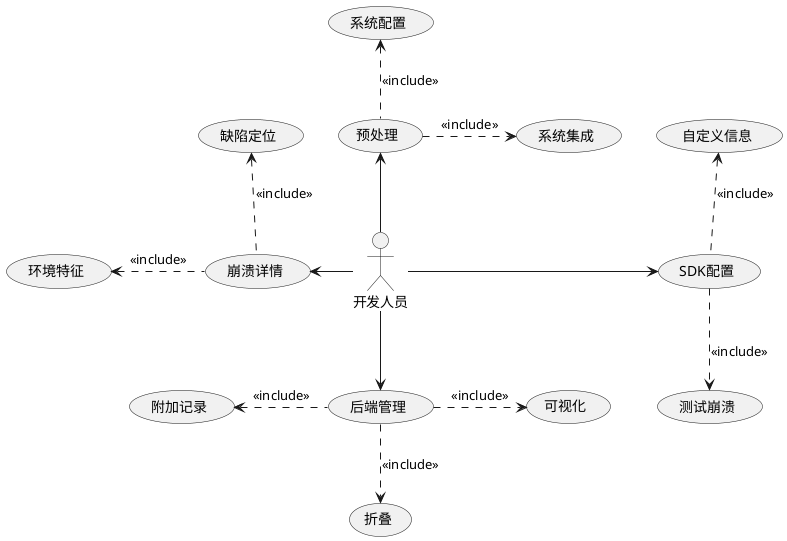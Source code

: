@startuml
'https://plantuml.com/use-case-diagram

:开发人员: as Dev

Dev -left-> (崩溃详情)
(崩溃详情) -up.> (缺陷定位) : <<include>>
(崩溃详情) -left.> (环境特征) : <<include>>

Dev -up-> (预处理)
(预处理) -up.> (系统配置) : <<include>>
(预处理) .> (系统集成) : <<include>>

Dev -right-> (SDK配置)
(SDK配置) -up.> (自定义信息) : <<include>>
(SDK配置) -down.> (测试崩溃) : <<include>>
'(SDK配置) .> (持久化存储) :<<include>>

Dev -down-> (后端管理)
'(后端管理) -right.> (条目管理) : <<include>>
(后端管理) -down.> (折叠) : <<include>>
(后端管理) -right.> (可视化) : <<include>>
(后端管理) -left.> (附加记录) : <<include>>

@enduml
